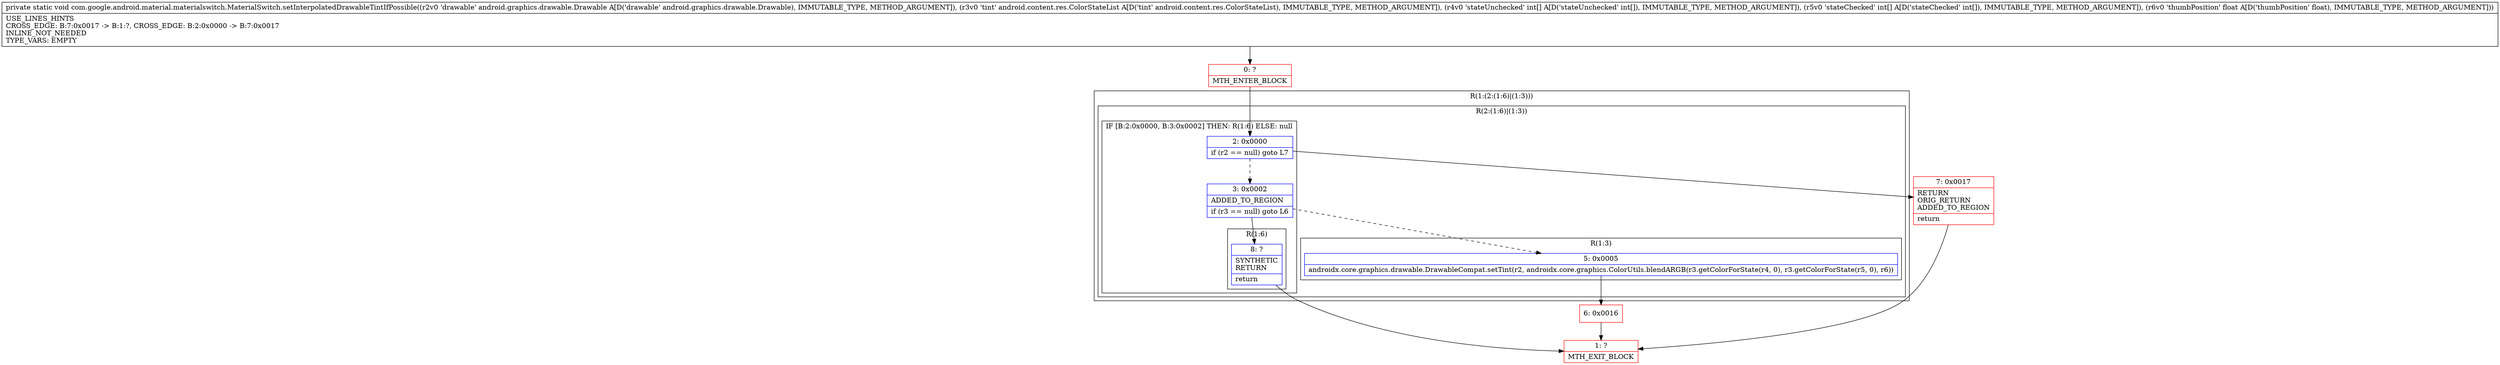 digraph "CFG forcom.google.android.material.materialswitch.MaterialSwitch.setInterpolatedDrawableTintIfPossible(Landroid\/graphics\/drawable\/Drawable;Landroid\/content\/res\/ColorStateList;[I[IF)V" {
subgraph cluster_Region_1587919381 {
label = "R(1:(2:(1:6)|(1:3)))";
node [shape=record,color=blue];
subgraph cluster_Region_504444652 {
label = "R(2:(1:6)|(1:3))";
node [shape=record,color=blue];
subgraph cluster_IfRegion_81476113 {
label = "IF [B:2:0x0000, B:3:0x0002] THEN: R(1:6) ELSE: null";
node [shape=record,color=blue];
Node_2 [shape=record,label="{2\:\ 0x0000|if (r2 == null) goto L7\l}"];
Node_3 [shape=record,label="{3\:\ 0x0002|ADDED_TO_REGION\l|if (r3 == null) goto L6\l}"];
subgraph cluster_Region_473499697 {
label = "R(1:6)";
node [shape=record,color=blue];
Node_8 [shape=record,label="{8\:\ ?|SYNTHETIC\lRETURN\l|return\l}"];
}
}
subgraph cluster_Region_1866427569 {
label = "R(1:3)";
node [shape=record,color=blue];
Node_5 [shape=record,label="{5\:\ 0x0005|androidx.core.graphics.drawable.DrawableCompat.setTint(r2, androidx.core.graphics.ColorUtils.blendARGB(r3.getColorForState(r4, 0), r3.getColorForState(r5, 0), r6))\l}"];
}
}
}
Node_0 [shape=record,color=red,label="{0\:\ ?|MTH_ENTER_BLOCK\l}"];
Node_6 [shape=record,color=red,label="{6\:\ 0x0016}"];
Node_1 [shape=record,color=red,label="{1\:\ ?|MTH_EXIT_BLOCK\l}"];
Node_7 [shape=record,color=red,label="{7\:\ 0x0017|RETURN\lORIG_RETURN\lADDED_TO_REGION\l|return\l}"];
MethodNode[shape=record,label="{private static void com.google.android.material.materialswitch.MaterialSwitch.setInterpolatedDrawableTintIfPossible((r2v0 'drawable' android.graphics.drawable.Drawable A[D('drawable' android.graphics.drawable.Drawable), IMMUTABLE_TYPE, METHOD_ARGUMENT]), (r3v0 'tint' android.content.res.ColorStateList A[D('tint' android.content.res.ColorStateList), IMMUTABLE_TYPE, METHOD_ARGUMENT]), (r4v0 'stateUnchecked' int[] A[D('stateUnchecked' int[]), IMMUTABLE_TYPE, METHOD_ARGUMENT]), (r5v0 'stateChecked' int[] A[D('stateChecked' int[]), IMMUTABLE_TYPE, METHOD_ARGUMENT]), (r6v0 'thumbPosition' float A[D('thumbPosition' float), IMMUTABLE_TYPE, METHOD_ARGUMENT]))  | USE_LINES_HINTS\lCROSS_EDGE: B:7:0x0017 \-\> B:1:?, CROSS_EDGE: B:2:0x0000 \-\> B:7:0x0017\lINLINE_NOT_NEEDED\lTYPE_VARS: EMPTY\l}"];
MethodNode -> Node_0;Node_2 -> Node_3[style=dashed];
Node_2 -> Node_7;
Node_3 -> Node_5[style=dashed];
Node_3 -> Node_8;
Node_8 -> Node_1;
Node_5 -> Node_6;
Node_0 -> Node_2;
Node_6 -> Node_1;
Node_7 -> Node_1;
}

